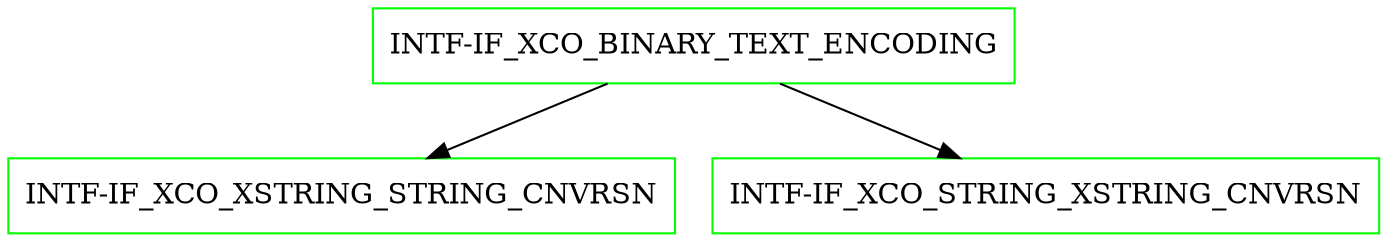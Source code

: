 digraph G {
  "INTF-IF_XCO_BINARY_TEXT_ENCODING" [shape=box,color=green];
  "INTF-IF_XCO_XSTRING_STRING_CNVRSN" [shape=box,color=green,URL="./INTF_IF_XCO_XSTRING_STRING_CNVRSN.html"];
  "INTF-IF_XCO_STRING_XSTRING_CNVRSN" [shape=box,color=green,URL="./INTF_IF_XCO_STRING_XSTRING_CNVRSN.html"];
  "INTF-IF_XCO_BINARY_TEXT_ENCODING" -> "INTF-IF_XCO_STRING_XSTRING_CNVRSN";
  "INTF-IF_XCO_BINARY_TEXT_ENCODING" -> "INTF-IF_XCO_XSTRING_STRING_CNVRSN";
}
